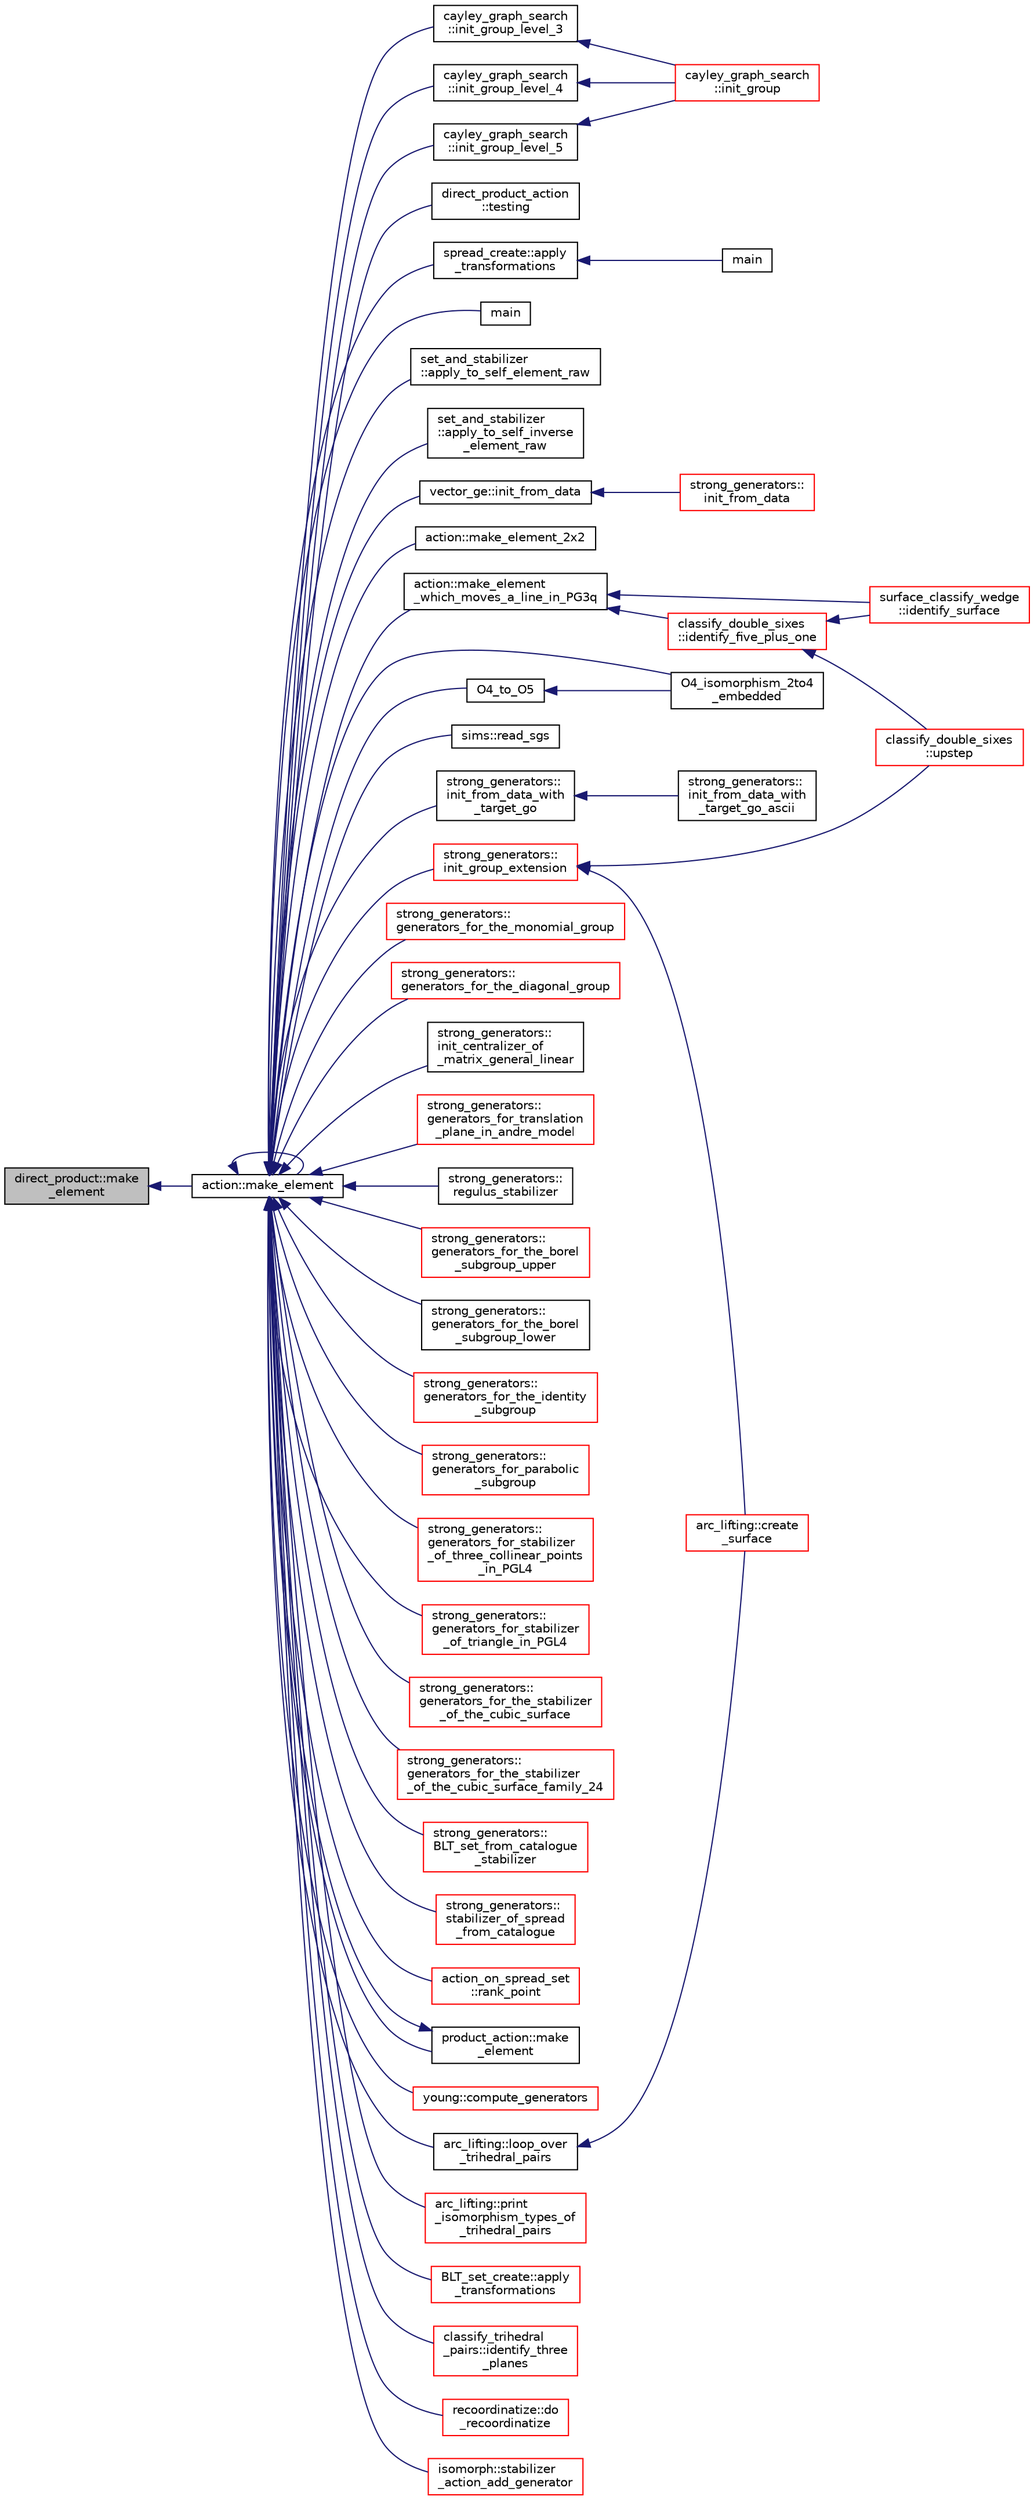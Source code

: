 digraph "direct_product::make_element"
{
  edge [fontname="Helvetica",fontsize="10",labelfontname="Helvetica",labelfontsize="10"];
  node [fontname="Helvetica",fontsize="10",shape=record];
  rankdir="LR";
  Node452 [label="direct_product::make\l_element",height=0.2,width=0.4,color="black", fillcolor="grey75", style="filled", fontcolor="black"];
  Node452 -> Node453 [dir="back",color="midnightblue",fontsize="10",style="solid",fontname="Helvetica"];
  Node453 [label="action::make_element",height=0.2,width=0.4,color="black", fillcolor="white", style="filled",URL="$d2/d86/classaction.html#a920fa2a27583fb60bae10e7b282cdd1d"];
  Node453 -> Node454 [dir="back",color="midnightblue",fontsize="10",style="solid",fontname="Helvetica"];
  Node454 [label="cayley_graph_search\l::init_group_level_3",height=0.2,width=0.4,color="black", fillcolor="white", style="filled",URL="$de/dae/classcayley__graph__search.html#a7c936e674e8ea64597fa37ae5aa71c71"];
  Node454 -> Node455 [dir="back",color="midnightblue",fontsize="10",style="solid",fontname="Helvetica"];
  Node455 [label="cayley_graph_search\l::init_group",height=0.2,width=0.4,color="red", fillcolor="white", style="filled",URL="$de/dae/classcayley__graph__search.html#adbce2e517a8ed979f53e8aeb043cf4ca"];
  Node453 -> Node459 [dir="back",color="midnightblue",fontsize="10",style="solid",fontname="Helvetica"];
  Node459 [label="cayley_graph_search\l::init_group_level_4",height=0.2,width=0.4,color="black", fillcolor="white", style="filled",URL="$de/dae/classcayley__graph__search.html#a6593f90cd91bea8c23fe71acca05655e"];
  Node459 -> Node455 [dir="back",color="midnightblue",fontsize="10",style="solid",fontname="Helvetica"];
  Node453 -> Node460 [dir="back",color="midnightblue",fontsize="10",style="solid",fontname="Helvetica"];
  Node460 [label="cayley_graph_search\l::init_group_level_5",height=0.2,width=0.4,color="black", fillcolor="white", style="filled",URL="$de/dae/classcayley__graph__search.html#ab4427f6ab65833dae31a18f44a5d6d7a"];
  Node460 -> Node455 [dir="back",color="midnightblue",fontsize="10",style="solid",fontname="Helvetica"];
  Node453 -> Node461 [dir="back",color="midnightblue",fontsize="10",style="solid",fontname="Helvetica"];
  Node461 [label="direct_product_action\l::testing",height=0.2,width=0.4,color="black", fillcolor="white", style="filled",URL="$d3/d78/classdirect__product__action.html#a343dbbfe1b3932d198bfa59b48c7026f"];
  Node453 -> Node462 [dir="back",color="midnightblue",fontsize="10",style="solid",fontname="Helvetica"];
  Node462 [label="spread_create::apply\l_transformations",height=0.2,width=0.4,color="black", fillcolor="white", style="filled",URL="$de/d97/classspread__create.html#af324e4219cba2572fec394ef40e9ee88"];
  Node462 -> Node463 [dir="back",color="midnightblue",fontsize="10",style="solid",fontname="Helvetica"];
  Node463 [label="main",height=0.2,width=0.4,color="black", fillcolor="white", style="filled",URL="$d1/d2f/apps_2spread_2spread__create_8_c.html#a217dbf8b442f20279ea00b898af96f52"];
  Node453 -> Node464 [dir="back",color="midnightblue",fontsize="10",style="solid",fontname="Helvetica"];
  Node464 [label="main",height=0.2,width=0.4,color="black", fillcolor="white", style="filled",URL="$df/df8/surface__classify_8_c.html#a217dbf8b442f20279ea00b898af96f52"];
  Node453 -> Node465 [dir="back",color="midnightblue",fontsize="10",style="solid",fontname="Helvetica"];
  Node465 [label="set_and_stabilizer\l::apply_to_self_element_raw",height=0.2,width=0.4,color="black", fillcolor="white", style="filled",URL="$de/df6/classset__and__stabilizer.html#aa7730cf2de0ea01c59c1fe9e3beeb550"];
  Node453 -> Node466 [dir="back",color="midnightblue",fontsize="10",style="solid",fontname="Helvetica"];
  Node466 [label="set_and_stabilizer\l::apply_to_self_inverse\l_element_raw",height=0.2,width=0.4,color="black", fillcolor="white", style="filled",URL="$de/df6/classset__and__stabilizer.html#aefacb2c9fef9d9ae8224b38185e4eeda"];
  Node453 -> Node467 [dir="back",color="midnightblue",fontsize="10",style="solid",fontname="Helvetica"];
  Node467 [label="vector_ge::init_from_data",height=0.2,width=0.4,color="black", fillcolor="white", style="filled",URL="$d4/d6e/classvector__ge.html#a44b1669e41321b41d93fb5cf957b8bc5"];
  Node467 -> Node468 [dir="back",color="midnightblue",fontsize="10",style="solid",fontname="Helvetica"];
  Node468 [label="strong_generators::\linit_from_data",height=0.2,width=0.4,color="red", fillcolor="white", style="filled",URL="$dc/d09/classstrong__generators.html#a9424d2f1794baf506746d25e9f9fefda"];
  Node453 -> Node515 [dir="back",color="midnightblue",fontsize="10",style="solid",fontname="Helvetica"];
  Node515 [label="action::make_element_2x2",height=0.2,width=0.4,color="black", fillcolor="white", style="filled",URL="$d2/d86/classaction.html#a17fab7163af96b900aae4899bff7332f"];
  Node453 -> Node453 [dir="back",color="midnightblue",fontsize="10",style="solid",fontname="Helvetica"];
  Node453 -> Node516 [dir="back",color="midnightblue",fontsize="10",style="solid",fontname="Helvetica"];
  Node516 [label="action::make_element\l_which_moves_a_line_in_PG3q",height=0.2,width=0.4,color="black", fillcolor="white", style="filled",URL="$d2/d86/classaction.html#a926b90c3aafacbf77ffd99d50a8408cb"];
  Node516 -> Node517 [dir="back",color="midnightblue",fontsize="10",style="solid",fontname="Helvetica"];
  Node517 [label="classify_double_sixes\l::identify_five_plus_one",height=0.2,width=0.4,color="red", fillcolor="white", style="filled",URL="$dd/d23/classclassify__double__sixes.html#aa78728c03ff9c37c26413c3d1ebac85a"];
  Node517 -> Node518 [dir="back",color="midnightblue",fontsize="10",style="solid",fontname="Helvetica"];
  Node518 [label="classify_double_sixes\l::upstep",height=0.2,width=0.4,color="red", fillcolor="white", style="filled",URL="$dd/d23/classclassify__double__sixes.html#af69579aea0c34504ccfe37a4f9d992ef"];
  Node517 -> Node523 [dir="back",color="midnightblue",fontsize="10",style="solid",fontname="Helvetica"];
  Node523 [label="surface_classify_wedge\l::identify_surface",height=0.2,width=0.4,color="red", fillcolor="white", style="filled",URL="$d7/d5c/classsurface__classify__wedge.html#a0ee820a0324434792bd5362b4606de80"];
  Node516 -> Node523 [dir="back",color="midnightblue",fontsize="10",style="solid",fontname="Helvetica"];
  Node453 -> Node525 [dir="back",color="midnightblue",fontsize="10",style="solid",fontname="Helvetica"];
  Node525 [label="O4_isomorphism_2to4\l_embedded",height=0.2,width=0.4,color="black", fillcolor="white", style="filled",URL="$dc/dd4/group__actions_8h.html#aa6a3808993602713a701a20d3905ebe1"];
  Node453 -> Node526 [dir="back",color="midnightblue",fontsize="10",style="solid",fontname="Helvetica"];
  Node526 [label="O4_to_O5",height=0.2,width=0.4,color="black", fillcolor="white", style="filled",URL="$dc/dd4/group__actions_8h.html#af20467afc2151efb154c3c86ae5e1e5a"];
  Node526 -> Node525 [dir="back",color="midnightblue",fontsize="10",style="solid",fontname="Helvetica"];
  Node453 -> Node527 [dir="back",color="midnightblue",fontsize="10",style="solid",fontname="Helvetica"];
  Node527 [label="sims::read_sgs",height=0.2,width=0.4,color="black", fillcolor="white", style="filled",URL="$d9/df3/classsims.html#acc819864b418090e81b8a060cdc384df"];
  Node453 -> Node528 [dir="back",color="midnightblue",fontsize="10",style="solid",fontname="Helvetica"];
  Node528 [label="strong_generators::\linit_from_data_with\l_target_go",height=0.2,width=0.4,color="black", fillcolor="white", style="filled",URL="$dc/d09/classstrong__generators.html#a026182fcca35e7a95aa7583e716585e0"];
  Node528 -> Node529 [dir="back",color="midnightblue",fontsize="10",style="solid",fontname="Helvetica"];
  Node529 [label="strong_generators::\linit_from_data_with\l_target_go_ascii",height=0.2,width=0.4,color="black", fillcolor="white", style="filled",URL="$dc/d09/classstrong__generators.html#aa6b5e7283747279143bd6f45d3ba854e"];
  Node453 -> Node530 [dir="back",color="midnightblue",fontsize="10",style="solid",fontname="Helvetica"];
  Node530 [label="strong_generators::\linit_group_extension",height=0.2,width=0.4,color="red", fillcolor="white", style="filled",URL="$dc/d09/classstrong__generators.html#a5e889497cab5e9c522c8c4610ebb8328"];
  Node530 -> Node531 [dir="back",color="midnightblue",fontsize="10",style="solid",fontname="Helvetica"];
  Node531 [label="arc_lifting::create\l_surface",height=0.2,width=0.4,color="red", fillcolor="white", style="filled",URL="$dc/db7/classarc__lifting.html#a2b1fd46281de9ff3fef00fc122d39b2b"];
  Node530 -> Node518 [dir="back",color="midnightblue",fontsize="10",style="solid",fontname="Helvetica"];
  Node453 -> Node537 [dir="back",color="midnightblue",fontsize="10",style="solid",fontname="Helvetica"];
  Node537 [label="strong_generators::\lgenerators_for_the_monomial_group",height=0.2,width=0.4,color="red", fillcolor="white", style="filled",URL="$dc/d09/classstrong__generators.html#a504b7cefda70b646b2064f80784d7f8a"];
  Node453 -> Node539 [dir="back",color="midnightblue",fontsize="10",style="solid",fontname="Helvetica"];
  Node539 [label="strong_generators::\lgenerators_for_the_diagonal_group",height=0.2,width=0.4,color="red", fillcolor="white", style="filled",URL="$dc/d09/classstrong__generators.html#a560ff860f139f7f02f293fa7f5f01aff"];
  Node453 -> Node541 [dir="back",color="midnightblue",fontsize="10",style="solid",fontname="Helvetica"];
  Node541 [label="strong_generators::\linit_centralizer_of\l_matrix_general_linear",height=0.2,width=0.4,color="black", fillcolor="white", style="filled",URL="$dc/d09/classstrong__generators.html#a32d3dac9a96e73497b2e8f822d7e0038"];
  Node453 -> Node542 [dir="back",color="midnightblue",fontsize="10",style="solid",fontname="Helvetica"];
  Node542 [label="strong_generators::\lgenerators_for_translation\l_plane_in_andre_model",height=0.2,width=0.4,color="red", fillcolor="white", style="filled",URL="$dc/d09/classstrong__generators.html#aceefa8f4e00918ef0c4e9899a6d892ac"];
  Node453 -> Node496 [dir="back",color="midnightblue",fontsize="10",style="solid",fontname="Helvetica"];
  Node496 [label="strong_generators::\lregulus_stabilizer",height=0.2,width=0.4,color="black", fillcolor="white", style="filled",URL="$dc/d09/classstrong__generators.html#a32e999d14b4168695f2e775ddf2ed7e7"];
  Node453 -> Node543 [dir="back",color="midnightblue",fontsize="10",style="solid",fontname="Helvetica"];
  Node543 [label="strong_generators::\lgenerators_for_the_borel\l_subgroup_upper",height=0.2,width=0.4,color="red", fillcolor="white", style="filled",URL="$dc/d09/classstrong__generators.html#ad2b78850e421039116d2ba4bb4939729"];
  Node453 -> Node545 [dir="back",color="midnightblue",fontsize="10",style="solid",fontname="Helvetica"];
  Node545 [label="strong_generators::\lgenerators_for_the_borel\l_subgroup_lower",height=0.2,width=0.4,color="black", fillcolor="white", style="filled",URL="$dc/d09/classstrong__generators.html#acdadd5e5c979289f36fdaaf6a96d6243"];
  Node453 -> Node546 [dir="back",color="midnightblue",fontsize="10",style="solid",fontname="Helvetica"];
  Node546 [label="strong_generators::\lgenerators_for_the_identity\l_subgroup",height=0.2,width=0.4,color="red", fillcolor="white", style="filled",URL="$dc/d09/classstrong__generators.html#a6af2f0c5e1700eefbaf90ff38892eecc"];
  Node453 -> Node548 [dir="back",color="midnightblue",fontsize="10",style="solid",fontname="Helvetica"];
  Node548 [label="strong_generators::\lgenerators_for_parabolic\l_subgroup",height=0.2,width=0.4,color="red", fillcolor="white", style="filled",URL="$dc/d09/classstrong__generators.html#a5c5c460bc6bc949e865c7e634720847a"];
  Node453 -> Node551 [dir="back",color="midnightblue",fontsize="10",style="solid",fontname="Helvetica"];
  Node551 [label="strong_generators::\lgenerators_for_stabilizer\l_of_three_collinear_points\l_in_PGL4",height=0.2,width=0.4,color="red", fillcolor="white", style="filled",URL="$dc/d09/classstrong__generators.html#a59efd3b79710ccb1dce194a779ebf26e"];
  Node453 -> Node554 [dir="back",color="midnightblue",fontsize="10",style="solid",fontname="Helvetica"];
  Node554 [label="strong_generators::\lgenerators_for_stabilizer\l_of_triangle_in_PGL4",height=0.2,width=0.4,color="red", fillcolor="white", style="filled",URL="$dc/d09/classstrong__generators.html#ad83abfc0148c2cacdfd34d122e579b0c"];
  Node453 -> Node555 [dir="back",color="midnightblue",fontsize="10",style="solid",fontname="Helvetica"];
  Node555 [label="strong_generators::\lgenerators_for_the_stabilizer\l_of_the_cubic_surface",height=0.2,width=0.4,color="red", fillcolor="white", style="filled",URL="$dc/d09/classstrong__generators.html#a606282c1c7c6d98a03ad1f896d9ae4c0"];
  Node453 -> Node556 [dir="back",color="midnightblue",fontsize="10",style="solid",fontname="Helvetica"];
  Node556 [label="strong_generators::\lgenerators_for_the_stabilizer\l_of_the_cubic_surface_family_24",height=0.2,width=0.4,color="red", fillcolor="white", style="filled",URL="$dc/d09/classstrong__generators.html#a984cb3bd1b49e98dbcaa1bbe90bd3077"];
  Node453 -> Node559 [dir="back",color="midnightblue",fontsize="10",style="solid",fontname="Helvetica"];
  Node559 [label="strong_generators::\lBLT_set_from_catalogue\l_stabilizer",height=0.2,width=0.4,color="red", fillcolor="white", style="filled",URL="$dc/d09/classstrong__generators.html#a5745df767149506be3c591359840014f"];
  Node453 -> Node560 [dir="back",color="midnightblue",fontsize="10",style="solid",fontname="Helvetica"];
  Node560 [label="strong_generators::\lstabilizer_of_spread\l_from_catalogue",height=0.2,width=0.4,color="red", fillcolor="white", style="filled",URL="$dc/d09/classstrong__generators.html#aedcc0f18e04cb4190e78d11f1c4b29dd"];
  Node453 -> Node562 [dir="back",color="midnightblue",fontsize="10",style="solid",fontname="Helvetica"];
  Node562 [label="action_on_spread_set\l::rank_point",height=0.2,width=0.4,color="red", fillcolor="white", style="filled",URL="$d2/d7a/classaction__on__spread__set.html#a1d7082bfaaf523ad746fe94685fe2e43"];
  Node453 -> Node747 [dir="back",color="midnightblue",fontsize="10",style="solid",fontname="Helvetica"];
  Node747 [label="product_action::make\l_element",height=0.2,width=0.4,color="black", fillcolor="white", style="filled",URL="$d8/d74/classproduct__action.html#a1d16f9f3a4be7b3ed6ce0825612a3cd8"];
  Node747 -> Node453 [dir="back",color="midnightblue",fontsize="10",style="solid",fontname="Helvetica"];
  Node453 -> Node748 [dir="back",color="midnightblue",fontsize="10",style="solid",fontname="Helvetica"];
  Node748 [label="young::compute_generators",height=0.2,width=0.4,color="red", fillcolor="white", style="filled",URL="$dd/d68/classyoung.html#a26c8929e3f3f49437e3241f5d627ee20"];
  Node453 -> Node750 [dir="back",color="midnightblue",fontsize="10",style="solid",fontname="Helvetica"];
  Node750 [label="arc_lifting::loop_over\l_trihedral_pairs",height=0.2,width=0.4,color="black", fillcolor="white", style="filled",URL="$dc/db7/classarc__lifting.html#a30126f5ed4126d604c191aa4d1f7505a"];
  Node750 -> Node531 [dir="back",color="midnightblue",fontsize="10",style="solid",fontname="Helvetica"];
  Node453 -> Node751 [dir="back",color="midnightblue",fontsize="10",style="solid",fontname="Helvetica"];
  Node751 [label="arc_lifting::print\l_isomorphism_types_of\l_trihedral_pairs",height=0.2,width=0.4,color="red", fillcolor="white", style="filled",URL="$dc/db7/classarc__lifting.html#ac2ea90f2acf97c870a7f46f7b125b8b7"];
  Node453 -> Node753 [dir="back",color="midnightblue",fontsize="10",style="solid",fontname="Helvetica"];
  Node753 [label="BLT_set_create::apply\l_transformations",height=0.2,width=0.4,color="red", fillcolor="white", style="filled",URL="$d4/d40/class_b_l_t__set__create.html#ab39c77dca057b334e270fadee6c26c2c"];
  Node453 -> Node754 [dir="back",color="midnightblue",fontsize="10",style="solid",fontname="Helvetica"];
  Node754 [label="classify_trihedral\l_pairs::identify_three\l_planes",height=0.2,width=0.4,color="red", fillcolor="white", style="filled",URL="$d1/d21/classclassify__trihedral__pairs.html#a0c39bec96db456430eb119aa573f6d25"];
  Node453 -> Node758 [dir="back",color="midnightblue",fontsize="10",style="solid",fontname="Helvetica"];
  Node758 [label="recoordinatize::do\l_recoordinatize",height=0.2,width=0.4,color="red", fillcolor="white", style="filled",URL="$d3/d3c/classrecoordinatize.html#ae667d36625d30c780af10da96e26ab04"];
  Node453 -> Node762 [dir="back",color="midnightblue",fontsize="10",style="solid",fontname="Helvetica"];
  Node762 [label="isomorph::stabilizer\l_action_add_generator",height=0.2,width=0.4,color="red", fillcolor="white", style="filled",URL="$d3/d5f/classisomorph.html#ae91af86c9c82cf9c5c7ee24a60e59460"];
}
